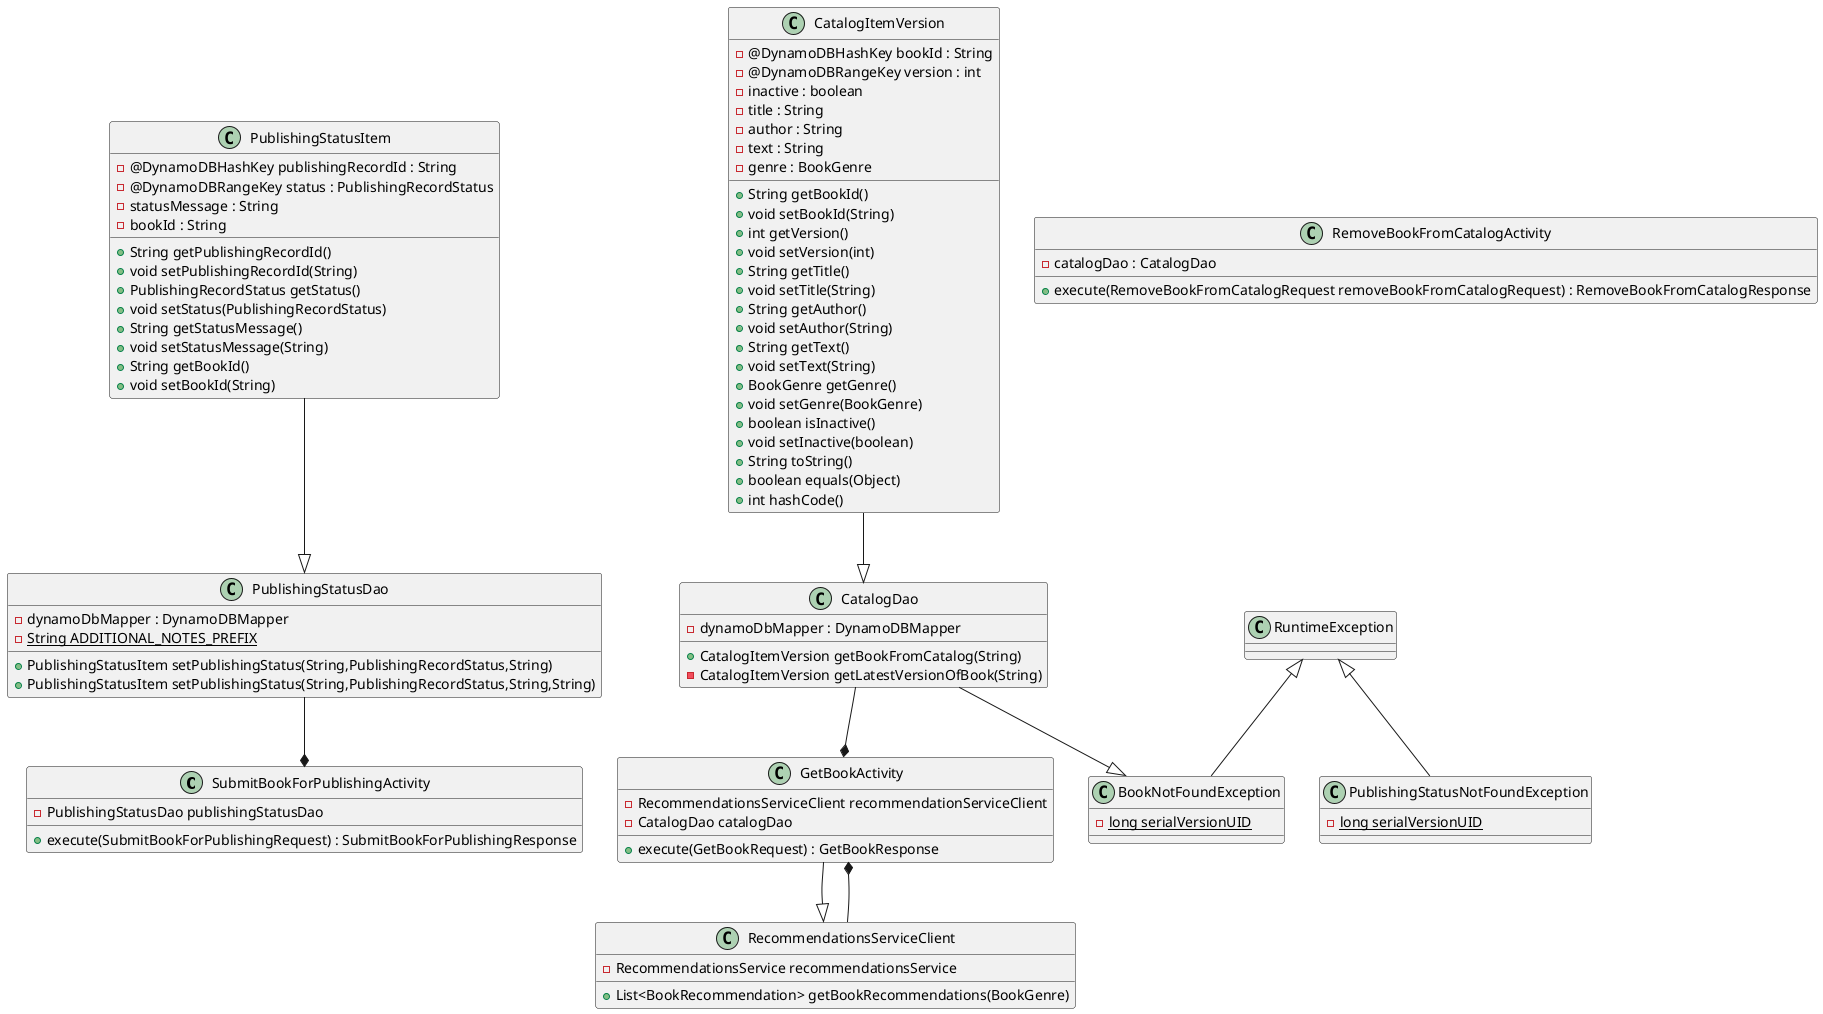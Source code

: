 @startuml

class SubmitBookForPublishingActivity {
- PublishingStatusDao publishingStatusDao
+ execute(SubmitBookForPublishingRequest) : SubmitBookForPublishingResponse
}
class BookNotFoundException {
- {static} long serialVersionUID
}

class CatalogDao {
- dynamoDbMapper : DynamoDBMapper
+ CatalogItemVersion getBookFromCatalog(String)
- CatalogItemVersion getLatestVersionOfBook(String)
}


class RecommendationsServiceClient {
- RecommendationsService recommendationsService
+ List<BookRecommendation> getBookRecommendations(BookGenre)
}
class PublishingStatusNotFoundException {
- {static} long serialVersionUID
}

class CatalogItemVersion {
- @DynamoDBHashKey bookId : String
- @DynamoDBRangeKey version : int
- inactive : boolean
- title : String
- author : String
- text : String
- genre : BookGenre
+ String getBookId()
+ void setBookId(String)
+ int getVersion()
+ void setVersion(int)
+ String getTitle()
+ void setTitle(String)
+ String getAuthor()
+ void setAuthor(String)
+ String getText()
+ void setText(String)
+ BookGenre getGenre()
+ void setGenre(BookGenre)
+ boolean isInactive()
+ void setInactive(boolean)
+ String toString()
+ boolean equals(Object)
+ int hashCode()
}


class GetBookActivity {
- RecommendationsServiceClient recommendationServiceClient
- CatalogDao catalogDao
+ execute(GetBookRequest) : GetBookResponse
}
class PublishingStatusItem {
- @DynamoDBHashKey publishingRecordId : String
- @DynamoDBRangeKey status : PublishingRecordStatus
- statusMessage : String
- bookId : String
+ String getPublishingRecordId()
+ void setPublishingRecordId(String)
+ PublishingRecordStatus getStatus()
+ void setStatus(PublishingRecordStatus)
+ String getStatusMessage()
+ void setStatusMessage(String)
+ String getBookId()
+ void setBookId(String)
}

class PublishingStatusDao {
- dynamoDbMapper : DynamoDBMapper
- {static} String ADDITIONAL_NOTES_PREFIX
+ PublishingStatusItem setPublishingStatus(String,PublishingRecordStatus,String)
+ PublishingStatusItem setPublishingStatus(String,PublishingRecordStatus,String,String)
}

class RemoveBookFromCatalogActivity {
- catalogDao : CatalogDao
+ execute(RemoveBookFromCatalogRequest removeBookFromCatalogRequest) : RemoveBookFromCatalogResponse
}
PublishingStatusDao --* SubmitBookForPublishingActivity
GetBookActivity --|> RecommendationsServiceClient
CatalogItemVersion --|> CatalogDao
PublishingStatusItem --|> PublishingStatusDao
CatalogDao --|> BookNotFoundException
CatalogDao --* GetBookActivity
GetBookActivity *-- RecommendationsServiceClient
RuntimeException <|-- BookNotFoundException
RuntimeException <|-- PublishingStatusNotFoundException


@enduml